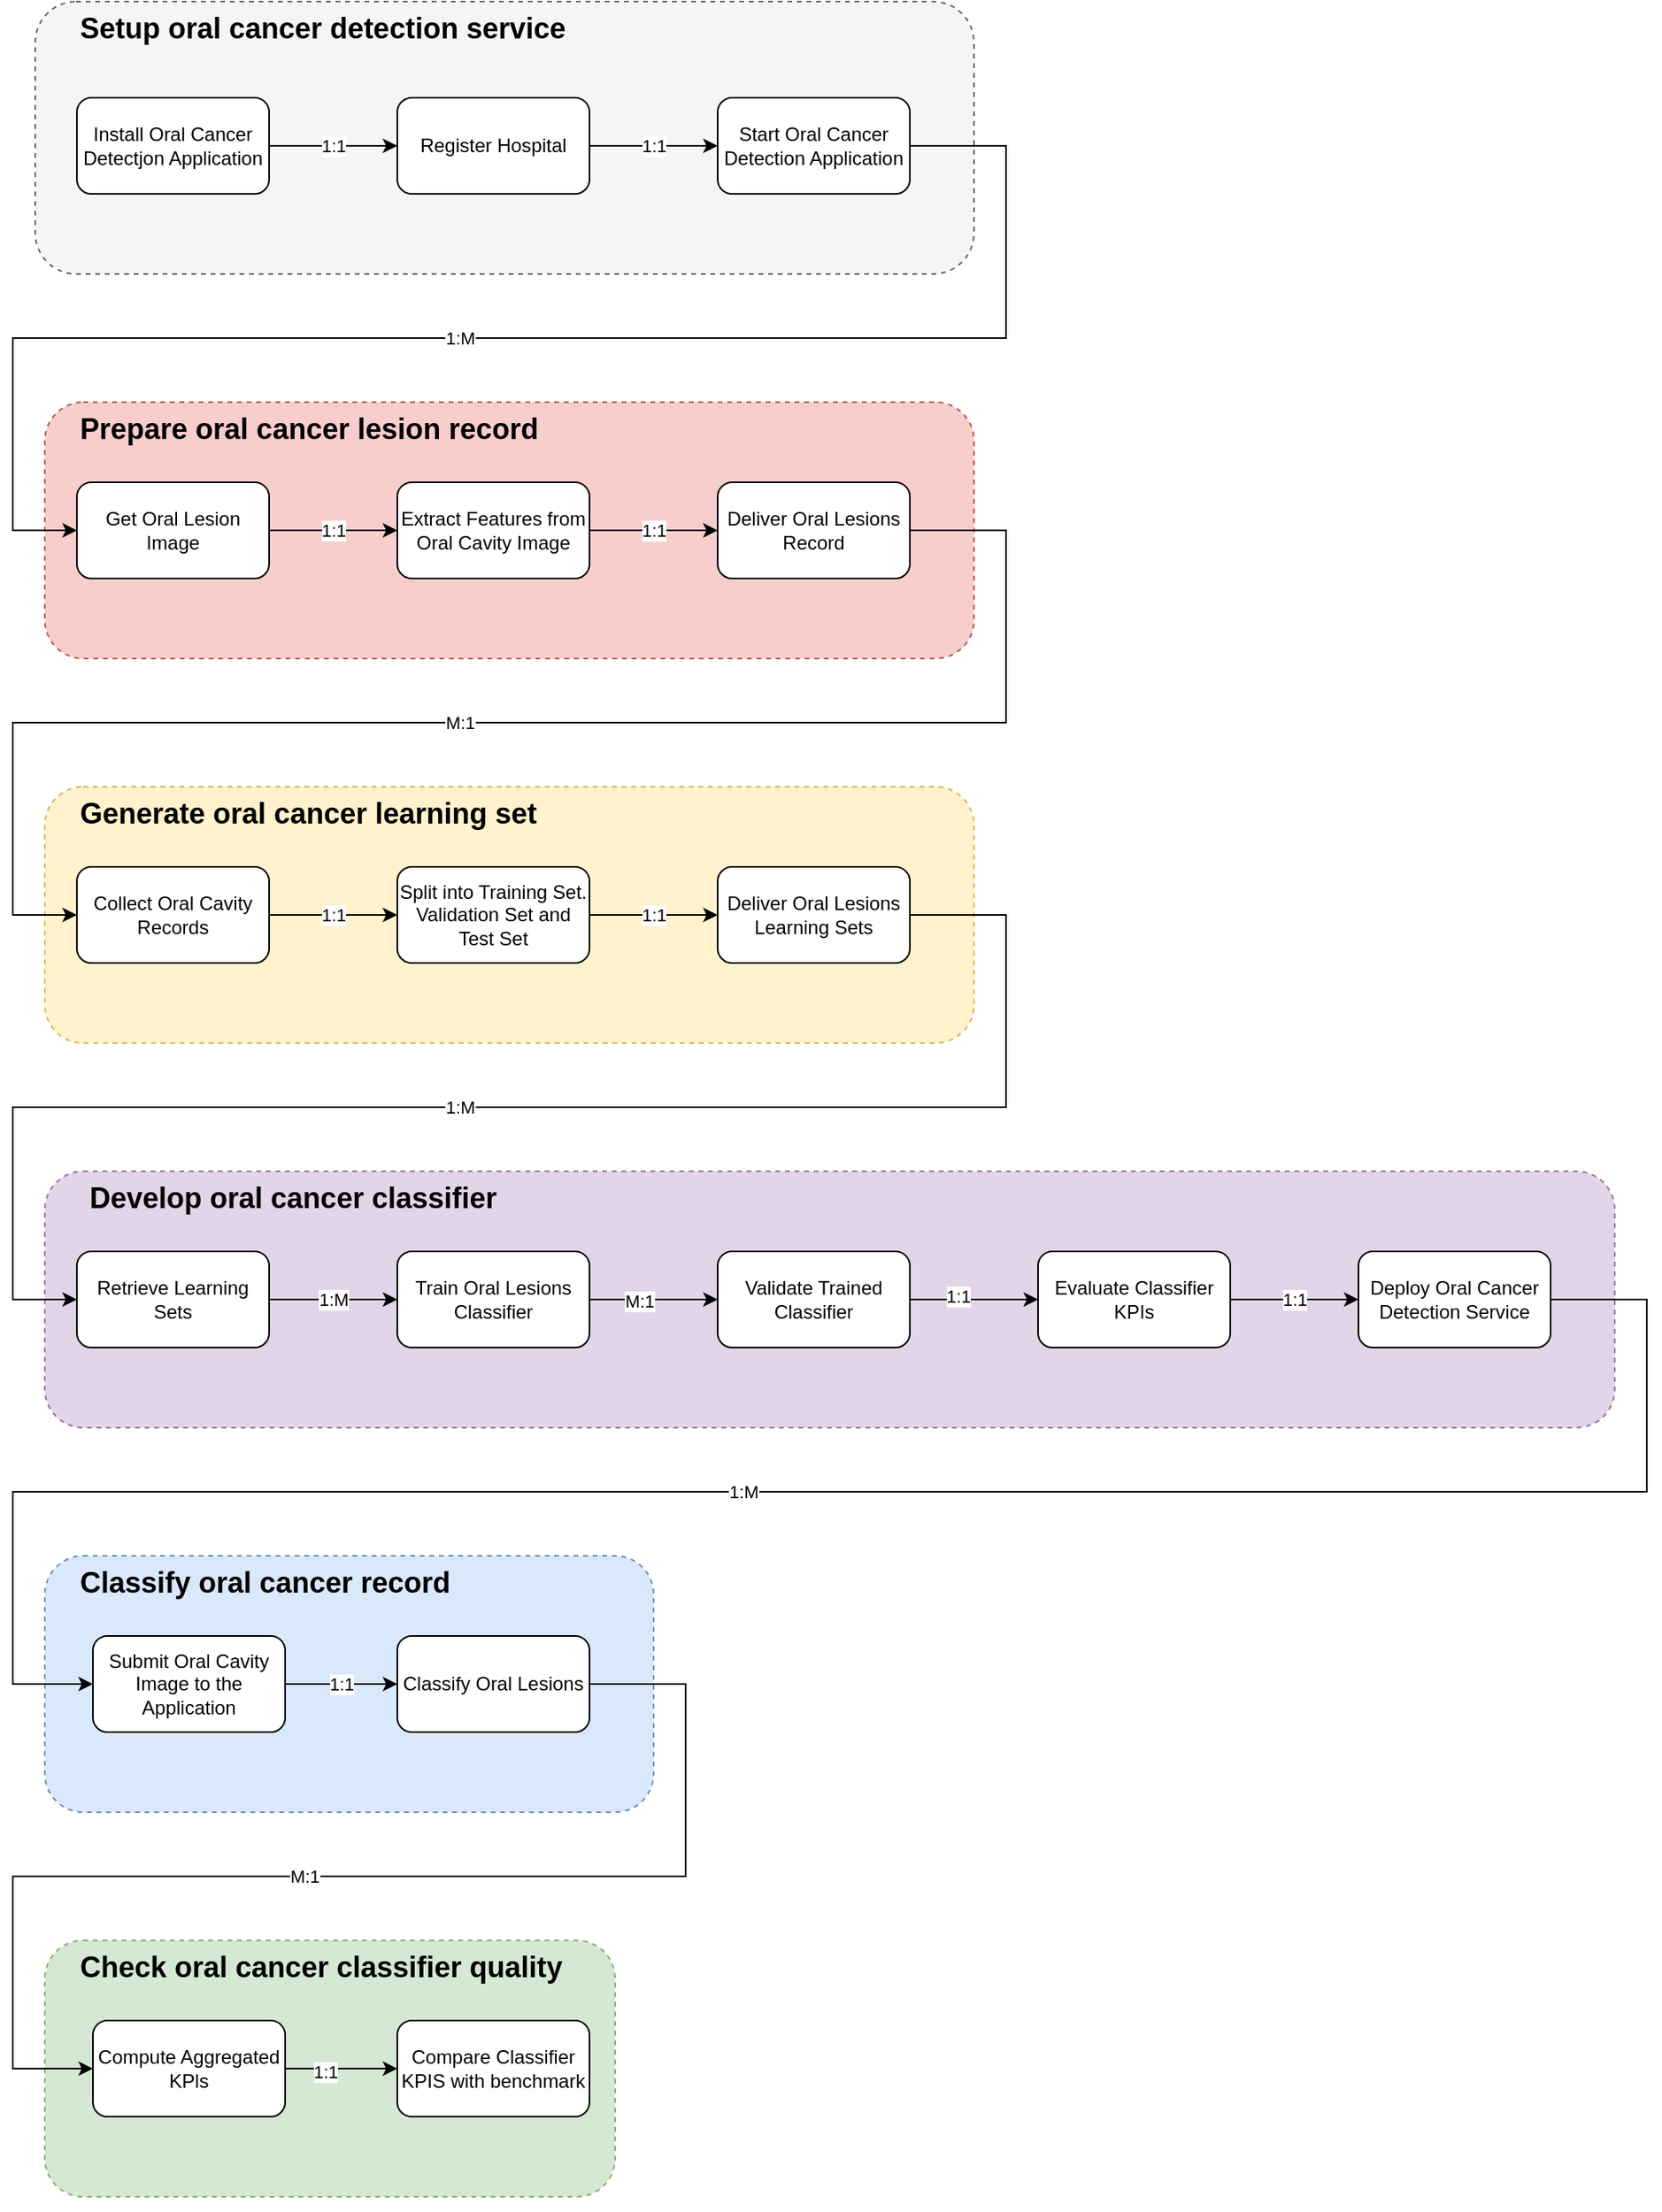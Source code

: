 <mxfile version="20.6.1" type="device"><diagram id="YfjPL7L2GiRfbdzMv3yq" name="Page-1"><mxGraphModel dx="946" dy="1781" grid="1" gridSize="10" guides="1" tooltips="1" connect="1" arrows="1" fold="1" page="1" pageScale="1" pageWidth="827" pageHeight="1169" math="0" shadow="0"><root><mxCell id="0"/><mxCell id="1" parent="0"/><mxCell id="O09SPntGE_hrf6OUAEiR-1" value="" style="rounded=1;whiteSpace=wrap;html=1;dashed=1;fillColor=#e1d5e7;strokeColor=#9673a6;" parent="1" vertex="1"><mxGeometry x="60" y="-360" width="980" height="160" as="geometry"/></mxCell><mxCell id="O09SPntGE_hrf6OUAEiR-3" value="" style="rounded=1;whiteSpace=wrap;html=1;dashed=1;fillColor=#f8cecc;strokeColor=#b85450;" parent="1" vertex="1"><mxGeometry x="60" y="-840" width="580" height="160" as="geometry"/></mxCell><mxCell id="O09SPntGE_hrf6OUAEiR-4" value="" style="rounded=1;whiteSpace=wrap;html=1;dashed=1;fillColor=#fff2cc;strokeColor=#d6b656;" parent="1" vertex="1"><mxGeometry x="60" y="-600" width="580" height="160" as="geometry"/></mxCell><mxCell id="O09SPntGE_hrf6OUAEiR-5" value="" style="rounded=1;whiteSpace=wrap;html=1;dashed=1;fillColor=#f5f5f5;strokeColor=#666666;fontColor=#333333;" parent="1" vertex="1"><mxGeometry x="54" y="-1090" width="586" height="170" as="geometry"/></mxCell><mxCell id="O09SPntGE_hrf6OUAEiR-11" value="&lt;b&gt;&lt;font style=&quot;font-size: 18px&quot;&gt;Setup oral cancer detection service&lt;/font&gt;&lt;/b&gt;" style="text;whiteSpace=wrap;html=1;" parent="1" vertex="1"><mxGeometry x="80" y="-1090" width="420" height="30" as="geometry"/></mxCell><mxCell id="O09SPntGE_hrf6OUAEiR-12" value="&lt;span style=&quot;font-size: 18px&quot;&gt;&lt;b&gt;Prepare oral cancer lesion record&lt;/b&gt;&lt;/span&gt;" style="text;whiteSpace=wrap;html=1;" parent="1" vertex="1"><mxGeometry x="80" y="-840" width="420" height="30" as="geometry"/></mxCell><mxCell id="O09SPntGE_hrf6OUAEiR-13" value="&lt;span style=&quot;font-size: 18px&quot;&gt;&lt;b&gt;Generate oral cancer learning set&lt;/b&gt;&lt;/span&gt;" style="text;whiteSpace=wrap;html=1;" parent="1" vertex="1"><mxGeometry x="80" y="-600" width="470" height="30" as="geometry"/></mxCell><mxCell id="O09SPntGE_hrf6OUAEiR-14" value="&lt;span style=&quot;font-size: 18px&quot;&gt;&lt;b&gt;Develop oral cancer classifier&lt;/b&gt;&lt;/span&gt;" style="text;whiteSpace=wrap;html=1;" parent="1" vertex="1"><mxGeometry x="86" y="-360" width="470" height="30" as="geometry"/></mxCell><mxCell id="O09SPntGE_hrf6OUAEiR-15" value="" style="rounded=1;whiteSpace=wrap;html=1;dashed=1;fillColor=#dae8fc;strokeColor=#6c8ebf;" parent="1" vertex="1"><mxGeometry x="60" y="-120" width="380" height="160" as="geometry"/></mxCell><mxCell id="O09SPntGE_hrf6OUAEiR-16" value="" style="rounded=1;whiteSpace=wrap;html=1;dashed=1;fillColor=#d5e8d4;strokeColor=#82b366;" parent="1" vertex="1"><mxGeometry x="60" y="120" width="356" height="160" as="geometry"/></mxCell><mxCell id="O09SPntGE_hrf6OUAEiR-17" value="&lt;span style=&quot;font-size: 18px&quot;&gt;&lt;b&gt;Classify oral cancer record&lt;/b&gt;&lt;/span&gt;" style="text;whiteSpace=wrap;html=1;" parent="1" vertex="1"><mxGeometry x="80" y="-120" width="470" height="30" as="geometry"/></mxCell><mxCell id="O09SPntGE_hrf6OUAEiR-18" value="&lt;span style=&quot;font-size: 18px&quot;&gt;&lt;b&gt;Check oral cancer classifier quality&lt;/b&gt;&lt;/span&gt;" style="text;whiteSpace=wrap;html=1;" parent="1" vertex="1"><mxGeometry x="80" y="120" width="470" height="30" as="geometry"/></mxCell><mxCell id="O09SPntGE_hrf6OUAEiR-41" value="1:1" style="edgeStyle=orthogonalEdgeStyle;rounded=0;orthogonalLoop=1;jettySize=auto;html=1;exitX=1;exitY=0.5;exitDx=0;exitDy=0;entryX=0;entryY=0.5;entryDx=0;entryDy=0;" parent="1" source="O09SPntGE_hrf6OUAEiR-20" target="O09SPntGE_hrf6OUAEiR-21" edge="1"><mxGeometry relative="1" as="geometry"/></mxCell><mxCell id="O09SPntGE_hrf6OUAEiR-20" value="&lt;div&gt;Install Oral Cancer&lt;/div&gt;&lt;div&gt;Detectjon Application&lt;/div&gt;" style="rounded=1;whiteSpace=wrap;html=1;fillColor=#ffffff;" parent="1" vertex="1"><mxGeometry x="80" y="-1030" width="120" height="60" as="geometry"/></mxCell><mxCell id="O09SPntGE_hrf6OUAEiR-42" value="1:1" style="edgeStyle=orthogonalEdgeStyle;rounded=0;orthogonalLoop=1;jettySize=auto;html=1;exitX=1;exitY=0.5;exitDx=0;exitDy=0;entryX=0;entryY=0.5;entryDx=0;entryDy=0;" parent="1" source="O09SPntGE_hrf6OUAEiR-21" target="O09SPntGE_hrf6OUAEiR-22" edge="1"><mxGeometry relative="1" as="geometry"/></mxCell><mxCell id="O09SPntGE_hrf6OUAEiR-21" value="Register Hospital" style="rounded=1;whiteSpace=wrap;html=1;fillColor=#ffffff;" parent="1" vertex="1"><mxGeometry x="280" y="-1030" width="120" height="60" as="geometry"/></mxCell><mxCell id="O09SPntGE_hrf6OUAEiR-43" style="edgeStyle=orthogonalEdgeStyle;rounded=0;orthogonalLoop=1;jettySize=auto;html=1;exitX=1;exitY=0.5;exitDx=0;exitDy=0;entryX=0;entryY=0.5;entryDx=0;entryDy=0;" parent="1" source="O09SPntGE_hrf6OUAEiR-22" target="O09SPntGE_hrf6OUAEiR-23" edge="1"><mxGeometry relative="1" as="geometry"><Array as="points"><mxPoint x="660" y="-1000"/><mxPoint x="660" y="-880"/><mxPoint x="40" y="-880"/><mxPoint x="40" y="-760"/></Array></mxGeometry></mxCell><mxCell id="O09SPntGE_hrf6OUAEiR-45" value="1:M" style="edgeLabel;html=1;align=center;verticalAlign=middle;resizable=0;points=[];" parent="O09SPntGE_hrf6OUAEiR-43" vertex="1" connectable="0"><mxGeometry x="0.086" relative="1" as="geometry"><mxPoint as="offset"/></mxGeometry></mxCell><mxCell id="O09SPntGE_hrf6OUAEiR-22" value="Start Oral Cancer Detection Application" style="rounded=1;whiteSpace=wrap;html=1;fillColor=#ffffff;" parent="1" vertex="1"><mxGeometry x="480" y="-1030" width="120" height="60" as="geometry"/></mxCell><mxCell id="O09SPntGE_hrf6OUAEiR-46" value="1:1" style="edgeStyle=orthogonalEdgeStyle;rounded=0;orthogonalLoop=1;jettySize=auto;html=1;exitX=1;exitY=0.5;exitDx=0;exitDy=0;" parent="1" source="O09SPntGE_hrf6OUAEiR-23" target="O09SPntGE_hrf6OUAEiR-24" edge="1"><mxGeometry relative="1" as="geometry"/></mxCell><mxCell id="O09SPntGE_hrf6OUAEiR-23" value="Get Oral Lesion Image" style="rounded=1;whiteSpace=wrap;html=1;fillColor=#ffffff;" parent="1" vertex="1"><mxGeometry x="80" y="-790" width="120" height="60" as="geometry"/></mxCell><mxCell id="O09SPntGE_hrf6OUAEiR-47" value="1:1" style="edgeStyle=orthogonalEdgeStyle;rounded=0;orthogonalLoop=1;jettySize=auto;html=1;exitX=1;exitY=0.5;exitDx=0;exitDy=0;" parent="1" source="O09SPntGE_hrf6OUAEiR-24" target="O09SPntGE_hrf6OUAEiR-25" edge="1"><mxGeometry relative="1" as="geometry"/></mxCell><mxCell id="O09SPntGE_hrf6OUAEiR-24" value="Extract Features from Oral Cavity Image" style="rounded=1;whiteSpace=wrap;html=1;fillColor=#ffffff;" parent="1" vertex="1"><mxGeometry x="280" y="-790" width="120" height="60" as="geometry"/></mxCell><mxCell id="O09SPntGE_hrf6OUAEiR-25" value="Deliver Oral Lesions Record" style="rounded=1;whiteSpace=wrap;html=1;fillColor=#ffffff;" parent="1" vertex="1"><mxGeometry x="480" y="-790" width="120" height="60" as="geometry"/></mxCell><mxCell id="O09SPntGE_hrf6OUAEiR-55" value="1:M" style="edgeStyle=orthogonalEdgeStyle;rounded=0;orthogonalLoop=1;jettySize=auto;html=1;exitX=1;exitY=0.5;exitDx=0;exitDy=0;entryX=0;entryY=0.5;entryDx=0;entryDy=0;" parent="1" source="O09SPntGE_hrf6OUAEiR-26" target="O09SPntGE_hrf6OUAEiR-27" edge="1"><mxGeometry relative="1" as="geometry"/></mxCell><mxCell id="O09SPntGE_hrf6OUAEiR-26" value="Retrieve Learning Sets" style="rounded=1;whiteSpace=wrap;html=1;fillColor=#ffffff;" parent="1" vertex="1"><mxGeometry x="80" y="-310" width="120" height="60" as="geometry"/></mxCell><mxCell id="O09SPntGE_hrf6OUAEiR-56" style="edgeStyle=orthogonalEdgeStyle;rounded=0;orthogonalLoop=1;jettySize=auto;html=1;exitX=1;exitY=0.5;exitDx=0;exitDy=0;" parent="1" source="O09SPntGE_hrf6OUAEiR-27" target="O09SPntGE_hrf6OUAEiR-28" edge="1"><mxGeometry relative="1" as="geometry"/></mxCell><mxCell id="O09SPntGE_hrf6OUAEiR-57" value="M:1" style="edgeLabel;html=1;align=center;verticalAlign=middle;resizable=0;points=[];" parent="O09SPntGE_hrf6OUAEiR-56" vertex="1" connectable="0"><mxGeometry x="-0.242" y="-1" relative="1" as="geometry"><mxPoint as="offset"/></mxGeometry></mxCell><mxCell id="O09SPntGE_hrf6OUAEiR-27" value="&lt;div&gt;Train Oral Lesions&lt;/div&gt;&lt;div&gt;Classifier&lt;/div&gt;" style="rounded=1;whiteSpace=wrap;html=1;fillColor=#ffffff;" parent="1" vertex="1"><mxGeometry x="280" y="-310" width="120" height="60" as="geometry"/></mxCell><mxCell id="O09SPntGE_hrf6OUAEiR-58" style="edgeStyle=orthogonalEdgeStyle;rounded=0;orthogonalLoop=1;jettySize=auto;html=1;exitX=1;exitY=0.5;exitDx=0;exitDy=0;entryX=0;entryY=0.5;entryDx=0;entryDy=0;" parent="1" source="O09SPntGE_hrf6OUAEiR-28" target="O09SPntGE_hrf6OUAEiR-29" edge="1"><mxGeometry relative="1" as="geometry"/></mxCell><mxCell id="O09SPntGE_hrf6OUAEiR-59" value="1:1" style="edgeLabel;html=1;align=center;verticalAlign=middle;resizable=0;points=[];" parent="O09SPntGE_hrf6OUAEiR-58" vertex="1" connectable="0"><mxGeometry x="-0.267" y="2" relative="1" as="geometry"><mxPoint as="offset"/></mxGeometry></mxCell><mxCell id="O09SPntGE_hrf6OUAEiR-28" value="&lt;div&gt;Validate Trained&lt;/div&gt;&lt;div&gt;Classifier&lt;/div&gt;" style="rounded=1;whiteSpace=wrap;html=1;fillColor=#ffffff;" parent="1" vertex="1"><mxGeometry x="480" y="-310" width="120" height="60" as="geometry"/></mxCell><mxCell id="O09SPntGE_hrf6OUAEiR-60" value="1:1" style="edgeStyle=orthogonalEdgeStyle;rounded=0;orthogonalLoop=1;jettySize=auto;html=1;exitX=1;exitY=0.5;exitDx=0;exitDy=0;" parent="1" source="O09SPntGE_hrf6OUAEiR-29" target="O09SPntGE_hrf6OUAEiR-30" edge="1"><mxGeometry relative="1" as="geometry"/></mxCell><mxCell id="O09SPntGE_hrf6OUAEiR-29" value="&lt;div&gt;Evaluate Classifier KPIs&lt;/div&gt;" style="rounded=1;whiteSpace=wrap;html=1;fillColor=#ffffff;" parent="1" vertex="1"><mxGeometry x="680" y="-310" width="120" height="60" as="geometry"/></mxCell><mxCell id="O09SPntGE_hrf6OUAEiR-30" value="&lt;div&gt;Deploy Oral Cancer Detection Service&lt;/div&gt;" style="rounded=1;whiteSpace=wrap;html=1;fillColor=#ffffff;" parent="1" vertex="1"><mxGeometry x="880" y="-310" width="120" height="60" as="geometry"/></mxCell><mxCell id="O09SPntGE_hrf6OUAEiR-51" value="1:1" style="edgeStyle=orthogonalEdgeStyle;rounded=0;orthogonalLoop=1;jettySize=auto;html=1;exitX=1;exitY=0.5;exitDx=0;exitDy=0;entryX=0;entryY=0.5;entryDx=0;entryDy=0;" parent="1" source="O09SPntGE_hrf6OUAEiR-32" target="O09SPntGE_hrf6OUAEiR-33" edge="1"><mxGeometry relative="1" as="geometry"/></mxCell><mxCell id="O09SPntGE_hrf6OUAEiR-32" value="&lt;div&gt;Collect Oral Cavity Records&lt;/div&gt;" style="rounded=1;whiteSpace=wrap;html=1;fillColor=#ffffff;" parent="1" vertex="1"><mxGeometry x="80" y="-550" width="120" height="60" as="geometry"/></mxCell><mxCell id="O09SPntGE_hrf6OUAEiR-52" value="1:1" style="edgeStyle=orthogonalEdgeStyle;rounded=0;orthogonalLoop=1;jettySize=auto;html=1;exitX=1;exitY=0.5;exitDx=0;exitDy=0;entryX=0;entryY=0.5;entryDx=0;entryDy=0;" parent="1" source="O09SPntGE_hrf6OUAEiR-33" target="O09SPntGE_hrf6OUAEiR-34" edge="1"><mxGeometry relative="1" as="geometry"/></mxCell><mxCell id="O09SPntGE_hrf6OUAEiR-33" value="&lt;div&gt;Split into Training Set.&lt;/div&gt;&lt;div&gt;Validation Set and Test Set&lt;/div&gt;&lt;div&gt;&lt;/div&gt;" style="rounded=1;whiteSpace=wrap;html=1;fillColor=#ffffff;" parent="1" vertex="1"><mxGeometry x="280" y="-550" width="120" height="60" as="geometry"/></mxCell><mxCell id="O09SPntGE_hrf6OUAEiR-34" value="&lt;div&gt;Deliver Oral Lesions&lt;/div&gt;&lt;div&gt;Learning Sets&lt;/div&gt;&lt;div&gt;&lt;/div&gt;" style="rounded=1;whiteSpace=wrap;html=1;fillColor=#ffffff;" parent="1" vertex="1"><mxGeometry x="480" y="-550" width="120" height="60" as="geometry"/></mxCell><mxCell id="O09SPntGE_hrf6OUAEiR-35" value="&lt;div&gt;Classify Oral Lesions&lt;/div&gt;" style="rounded=1;whiteSpace=wrap;html=1;fillColor=#ffffff;" parent="1" vertex="1"><mxGeometry x="280" y="-70" width="120" height="60" as="geometry"/></mxCell><mxCell id="O09SPntGE_hrf6OUAEiR-64" value="1:1" style="edgeStyle=orthogonalEdgeStyle;rounded=0;orthogonalLoop=1;jettySize=auto;html=1;exitX=1;exitY=0.5;exitDx=0;exitDy=0;entryX=0;entryY=0.5;entryDx=0;entryDy=0;" parent="1" source="O09SPntGE_hrf6OUAEiR-36" target="O09SPntGE_hrf6OUAEiR-35" edge="1"><mxGeometry relative="1" as="geometry"/></mxCell><mxCell id="O09SPntGE_hrf6OUAEiR-36" value="&lt;div&gt;Submit Oral Cavity&lt;/div&gt;&lt;div&gt;Image to the&lt;/div&gt;&lt;div&gt;Application&lt;/div&gt;" style="rounded=1;whiteSpace=wrap;html=1;fillColor=#ffffff;" parent="1" vertex="1"><mxGeometry x="90" y="-70" width="120" height="60" as="geometry"/></mxCell><mxCell id="O09SPntGE_hrf6OUAEiR-68" style="edgeStyle=orthogonalEdgeStyle;rounded=0;orthogonalLoop=1;jettySize=auto;html=1;exitX=1;exitY=0.5;exitDx=0;exitDy=0;entryX=0;entryY=0.5;entryDx=0;entryDy=0;" parent="1" source="O09SPntGE_hrf6OUAEiR-37" target="O09SPntGE_hrf6OUAEiR-38" edge="1"><mxGeometry relative="1" as="geometry"/></mxCell><mxCell id="O09SPntGE_hrf6OUAEiR-69" value="1:1" style="edgeLabel;html=1;align=center;verticalAlign=middle;resizable=0;points=[];" parent="O09SPntGE_hrf6OUAEiR-68" vertex="1" connectable="0"><mxGeometry x="-0.295" y="-2" relative="1" as="geometry"><mxPoint as="offset"/></mxGeometry></mxCell><mxCell id="O09SPntGE_hrf6OUAEiR-37" value="&lt;div&gt;Compute Aggregated&lt;/div&gt;&lt;div&gt;KPls&lt;/div&gt;" style="rounded=1;whiteSpace=wrap;html=1;fillColor=#ffffff;" parent="1" vertex="1"><mxGeometry x="90" y="170" width="120" height="60" as="geometry"/></mxCell><mxCell id="O09SPntGE_hrf6OUAEiR-38" value="&lt;div&gt;C&lt;span&gt;ompare Classifier&lt;/span&gt;&lt;/div&gt;&lt;div&gt;KPIS with benchmark&lt;/div&gt;" style="rounded=1;whiteSpace=wrap;html=1;fillColor=#ffffff;" parent="1" vertex="1"><mxGeometry x="280" y="170" width="120" height="60" as="geometry"/></mxCell><mxCell id="O09SPntGE_hrf6OUAEiR-48" style="edgeStyle=orthogonalEdgeStyle;rounded=0;orthogonalLoop=1;jettySize=auto;html=1;exitX=1;exitY=0.5;exitDx=0;exitDy=0;entryX=0;entryY=0.5;entryDx=0;entryDy=0;" parent="1" edge="1"><mxGeometry relative="1" as="geometry"><mxPoint x="600" y="-760" as="sourcePoint"/><mxPoint x="80" y="-520.0" as="targetPoint"/><Array as="points"><mxPoint x="660" y="-760"/><mxPoint x="660" y="-640"/><mxPoint x="40" y="-640"/><mxPoint x="40" y="-520"/></Array></mxGeometry></mxCell><mxCell id="O09SPntGE_hrf6OUAEiR-49" value="M:1" style="edgeLabel;html=1;align=center;verticalAlign=middle;resizable=0;points=[];" parent="O09SPntGE_hrf6OUAEiR-48" vertex="1" connectable="0"><mxGeometry x="0.086" relative="1" as="geometry"><mxPoint as="offset"/></mxGeometry></mxCell><mxCell id="O09SPntGE_hrf6OUAEiR-53" style="edgeStyle=orthogonalEdgeStyle;rounded=0;orthogonalLoop=1;jettySize=auto;html=1;exitX=1;exitY=0.5;exitDx=0;exitDy=0;entryX=0;entryY=0.5;entryDx=0;entryDy=0;" parent="1" edge="1"><mxGeometry relative="1" as="geometry"><mxPoint x="600" y="-520.0" as="sourcePoint"/><mxPoint x="80" y="-280" as="targetPoint"/><Array as="points"><mxPoint x="660" y="-520"/><mxPoint x="660" y="-400"/><mxPoint x="40" y="-400"/><mxPoint x="40" y="-280"/></Array></mxGeometry></mxCell><mxCell id="O09SPntGE_hrf6OUAEiR-54" value="1:M" style="edgeLabel;html=1;align=center;verticalAlign=middle;resizable=0;points=[];" parent="O09SPntGE_hrf6OUAEiR-53" vertex="1" connectable="0"><mxGeometry x="0.086" relative="1" as="geometry"><mxPoint as="offset"/></mxGeometry></mxCell><mxCell id="O09SPntGE_hrf6OUAEiR-61" style="edgeStyle=orthogonalEdgeStyle;rounded=0;orthogonalLoop=1;jettySize=auto;html=1;exitX=1;exitY=0.5;exitDx=0;exitDy=0;" parent="1" edge="1"><mxGeometry relative="1" as="geometry"><mxPoint x="1000" y="-280" as="sourcePoint"/><mxPoint x="90" y="-40" as="targetPoint"/><Array as="points"><mxPoint x="1060" y="-280"/><mxPoint x="1060" y="-160"/><mxPoint x="40" y="-160"/><mxPoint x="40" y="-40"/></Array></mxGeometry></mxCell><mxCell id="O09SPntGE_hrf6OUAEiR-62" value="1:M" style="edgeLabel;html=1;align=center;verticalAlign=middle;resizable=0;points=[];" parent="O09SPntGE_hrf6OUAEiR-61" vertex="1" connectable="0"><mxGeometry x="0.086" relative="1" as="geometry"><mxPoint as="offset"/></mxGeometry></mxCell><mxCell id="O09SPntGE_hrf6OUAEiR-63" style="edgeStyle=orthogonalEdgeStyle;rounded=0;orthogonalLoop=1;jettySize=auto;html=1;exitX=0.5;exitY=1;exitDx=0;exitDy=0;" parent="1" source="O09SPntGE_hrf6OUAEiR-4" target="O09SPntGE_hrf6OUAEiR-4" edge="1"><mxGeometry relative="1" as="geometry"/></mxCell><mxCell id="O09SPntGE_hrf6OUAEiR-65" style="edgeStyle=orthogonalEdgeStyle;rounded=0;orthogonalLoop=1;jettySize=auto;html=1;exitX=1;exitY=0.5;exitDx=0;exitDy=0;" parent="1" source="O09SPntGE_hrf6OUAEiR-35" edge="1"><mxGeometry relative="1" as="geometry"><mxPoint x="1000" y="-40" as="sourcePoint"/><mxPoint x="90" y="200" as="targetPoint"/><Array as="points"><mxPoint x="460" y="-40"/><mxPoint x="460" y="80"/><mxPoint x="40" y="80"/><mxPoint x="40" y="200"/></Array></mxGeometry></mxCell><mxCell id="O09SPntGE_hrf6OUAEiR-66" value="M:1" style="edgeLabel;html=1;align=center;verticalAlign=middle;resizable=0;points=[];" parent="O09SPntGE_hrf6OUAEiR-65" vertex="1" connectable="0"><mxGeometry x="0.086" relative="1" as="geometry"><mxPoint as="offset"/></mxGeometry></mxCell><mxCell id="O09SPntGE_hrf6OUAEiR-67" style="edgeStyle=orthogonalEdgeStyle;rounded=0;orthogonalLoop=1;jettySize=auto;html=1;exitX=0.5;exitY=1;exitDx=0;exitDy=0;" parent="1" source="O09SPntGE_hrf6OUAEiR-16" target="O09SPntGE_hrf6OUAEiR-16" edge="1"><mxGeometry relative="1" as="geometry"/></mxCell></root></mxGraphModel></diagram></mxfile>